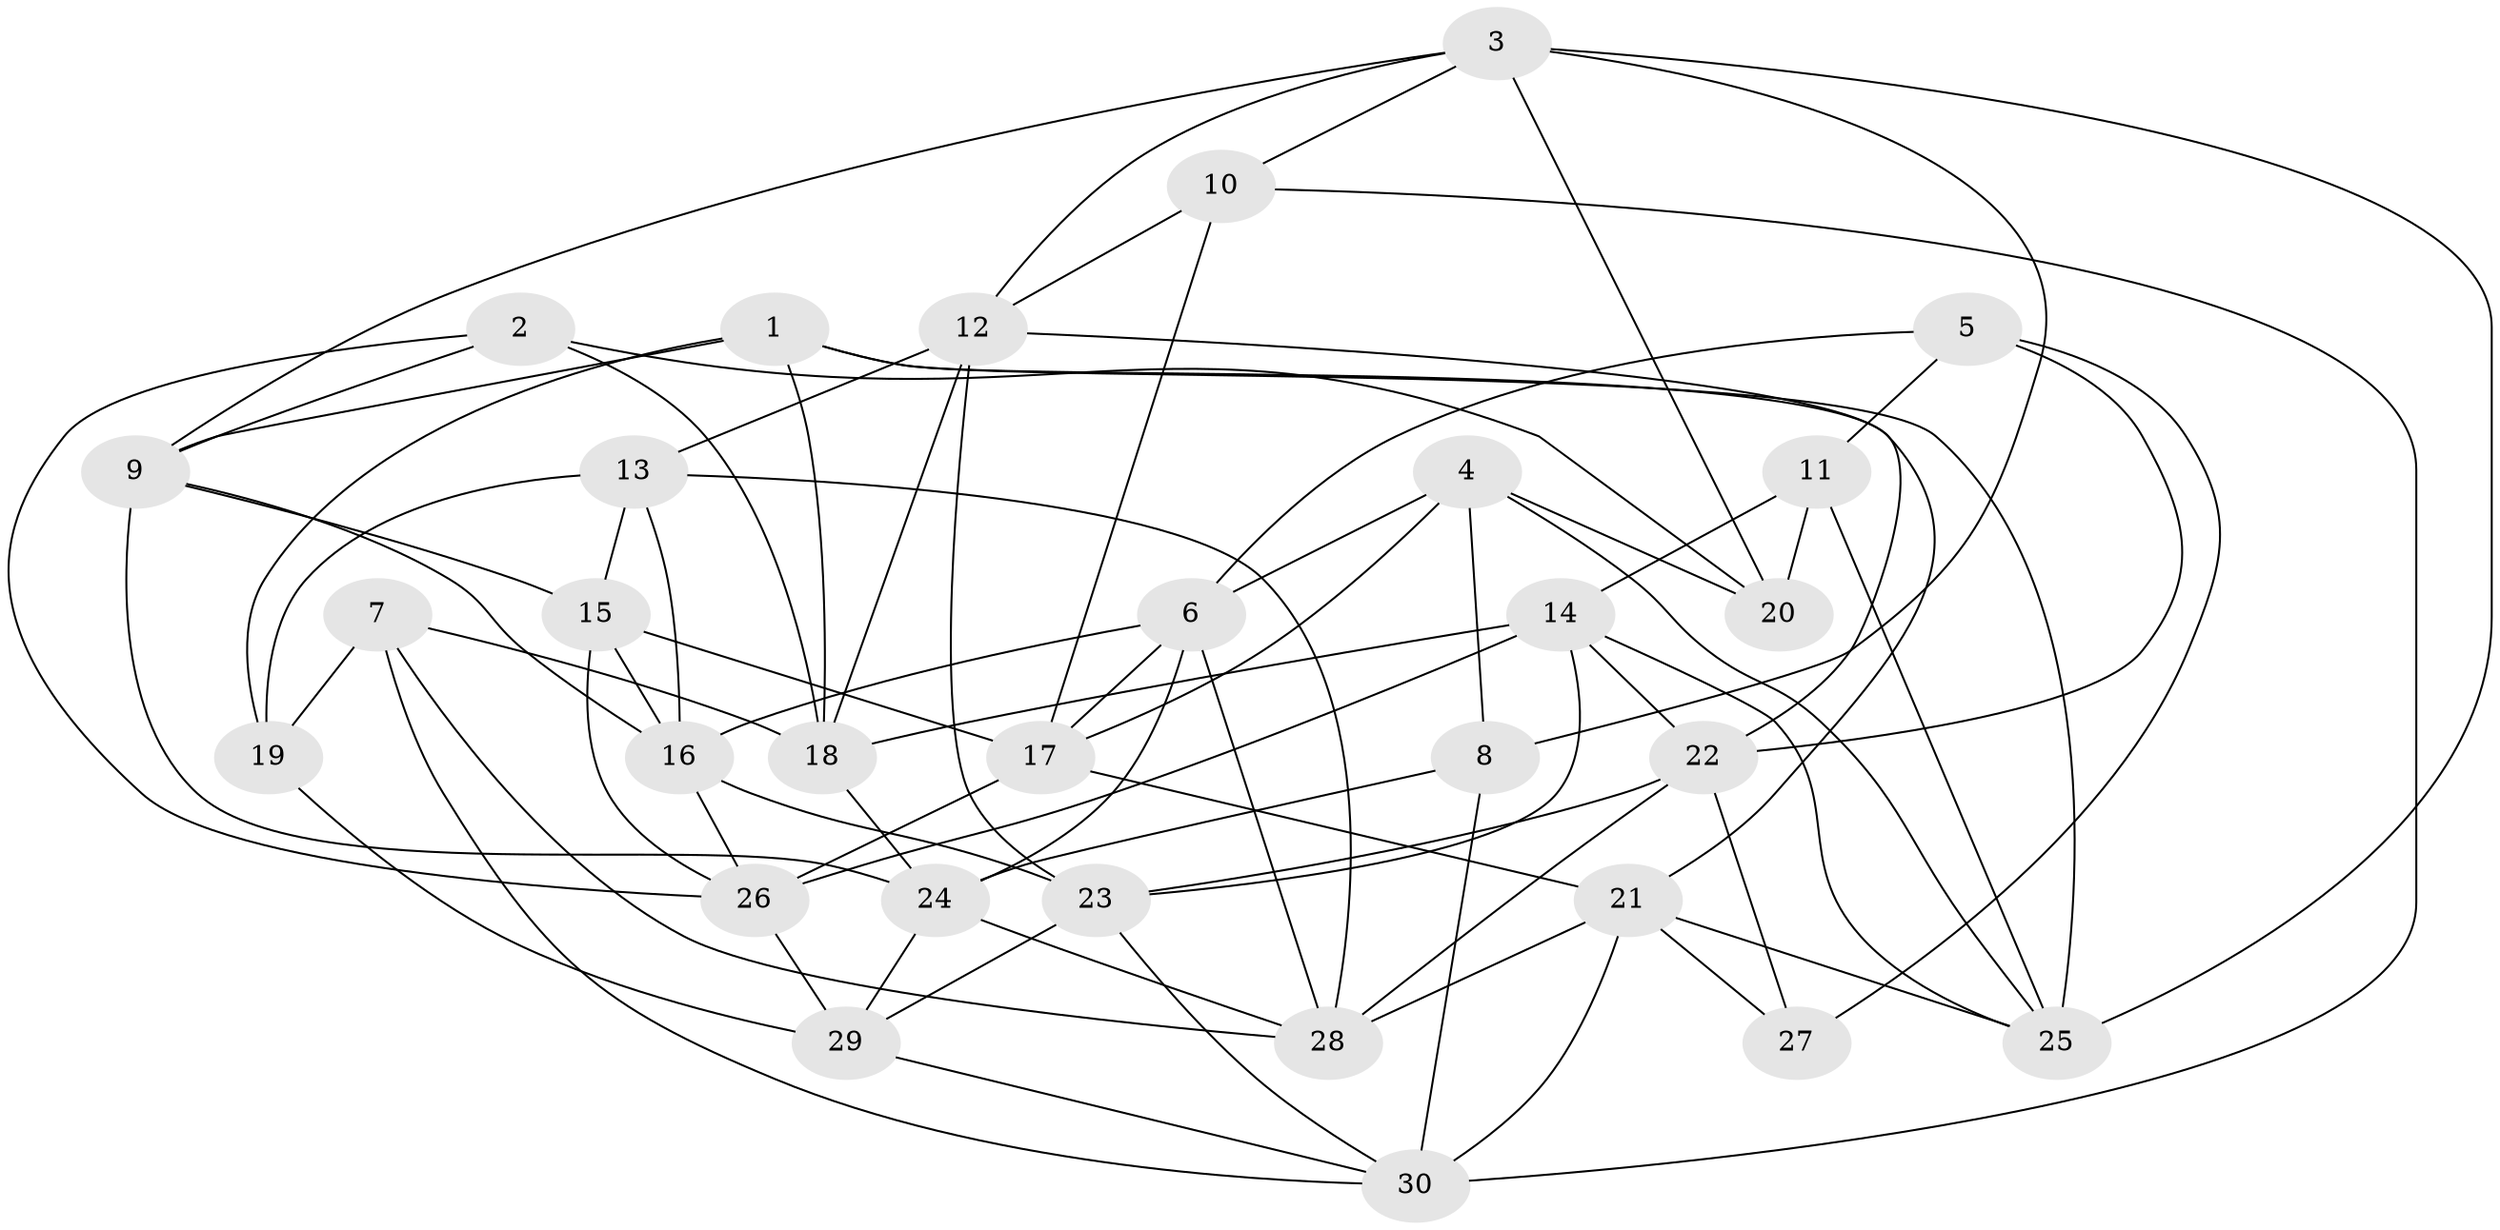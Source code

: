 // original degree distribution, {4: 1.0}
// Generated by graph-tools (version 1.1) at 2025/50/03/09/25 03:50:48]
// undirected, 30 vertices, 78 edges
graph export_dot {
graph [start="1"]
  node [color=gray90,style=filled];
  1;
  2;
  3;
  4;
  5;
  6;
  7;
  8;
  9;
  10;
  11;
  12;
  13;
  14;
  15;
  16;
  17;
  18;
  19;
  20;
  21;
  22;
  23;
  24;
  25;
  26;
  27;
  28;
  29;
  30;
  1 -- 9 [weight=1.0];
  1 -- 18 [weight=1.0];
  1 -- 19 [weight=2.0];
  1 -- 21 [weight=1.0];
  1 -- 25 [weight=1.0];
  2 -- 9 [weight=1.0];
  2 -- 18 [weight=1.0];
  2 -- 20 [weight=1.0];
  2 -- 26 [weight=1.0];
  3 -- 8 [weight=1.0];
  3 -- 9 [weight=1.0];
  3 -- 10 [weight=1.0];
  3 -- 12 [weight=1.0];
  3 -- 20 [weight=1.0];
  3 -- 25 [weight=1.0];
  4 -- 6 [weight=1.0];
  4 -- 8 [weight=1.0];
  4 -- 17 [weight=1.0];
  4 -- 20 [weight=2.0];
  4 -- 25 [weight=1.0];
  5 -- 6 [weight=1.0];
  5 -- 11 [weight=2.0];
  5 -- 22 [weight=1.0];
  5 -- 27 [weight=2.0];
  6 -- 16 [weight=1.0];
  6 -- 17 [weight=1.0];
  6 -- 24 [weight=1.0];
  6 -- 28 [weight=1.0];
  7 -- 18 [weight=1.0];
  7 -- 19 [weight=1.0];
  7 -- 28 [weight=1.0];
  7 -- 30 [weight=1.0];
  8 -- 24 [weight=1.0];
  8 -- 30 [weight=1.0];
  9 -- 15 [weight=1.0];
  9 -- 16 [weight=1.0];
  9 -- 24 [weight=1.0];
  10 -- 12 [weight=1.0];
  10 -- 17 [weight=1.0];
  10 -- 30 [weight=1.0];
  11 -- 14 [weight=1.0];
  11 -- 20 [weight=2.0];
  11 -- 25 [weight=1.0];
  12 -- 13 [weight=1.0];
  12 -- 18 [weight=1.0];
  12 -- 22 [weight=1.0];
  12 -- 23 [weight=1.0];
  13 -- 15 [weight=2.0];
  13 -- 16 [weight=1.0];
  13 -- 19 [weight=1.0];
  13 -- 28 [weight=1.0];
  14 -- 18 [weight=1.0];
  14 -- 22 [weight=1.0];
  14 -- 23 [weight=1.0];
  14 -- 25 [weight=1.0];
  14 -- 26 [weight=1.0];
  15 -- 16 [weight=1.0];
  15 -- 17 [weight=1.0];
  15 -- 26 [weight=1.0];
  16 -- 23 [weight=1.0];
  16 -- 26 [weight=1.0];
  17 -- 21 [weight=1.0];
  17 -- 26 [weight=1.0];
  18 -- 24 [weight=1.0];
  19 -- 29 [weight=2.0];
  21 -- 25 [weight=1.0];
  21 -- 27 [weight=1.0];
  21 -- 28 [weight=1.0];
  21 -- 30 [weight=1.0];
  22 -- 23 [weight=1.0];
  22 -- 27 [weight=1.0];
  22 -- 28 [weight=1.0];
  23 -- 29 [weight=1.0];
  23 -- 30 [weight=1.0];
  24 -- 28 [weight=1.0];
  24 -- 29 [weight=1.0];
  26 -- 29 [weight=1.0];
  29 -- 30 [weight=1.0];
}
